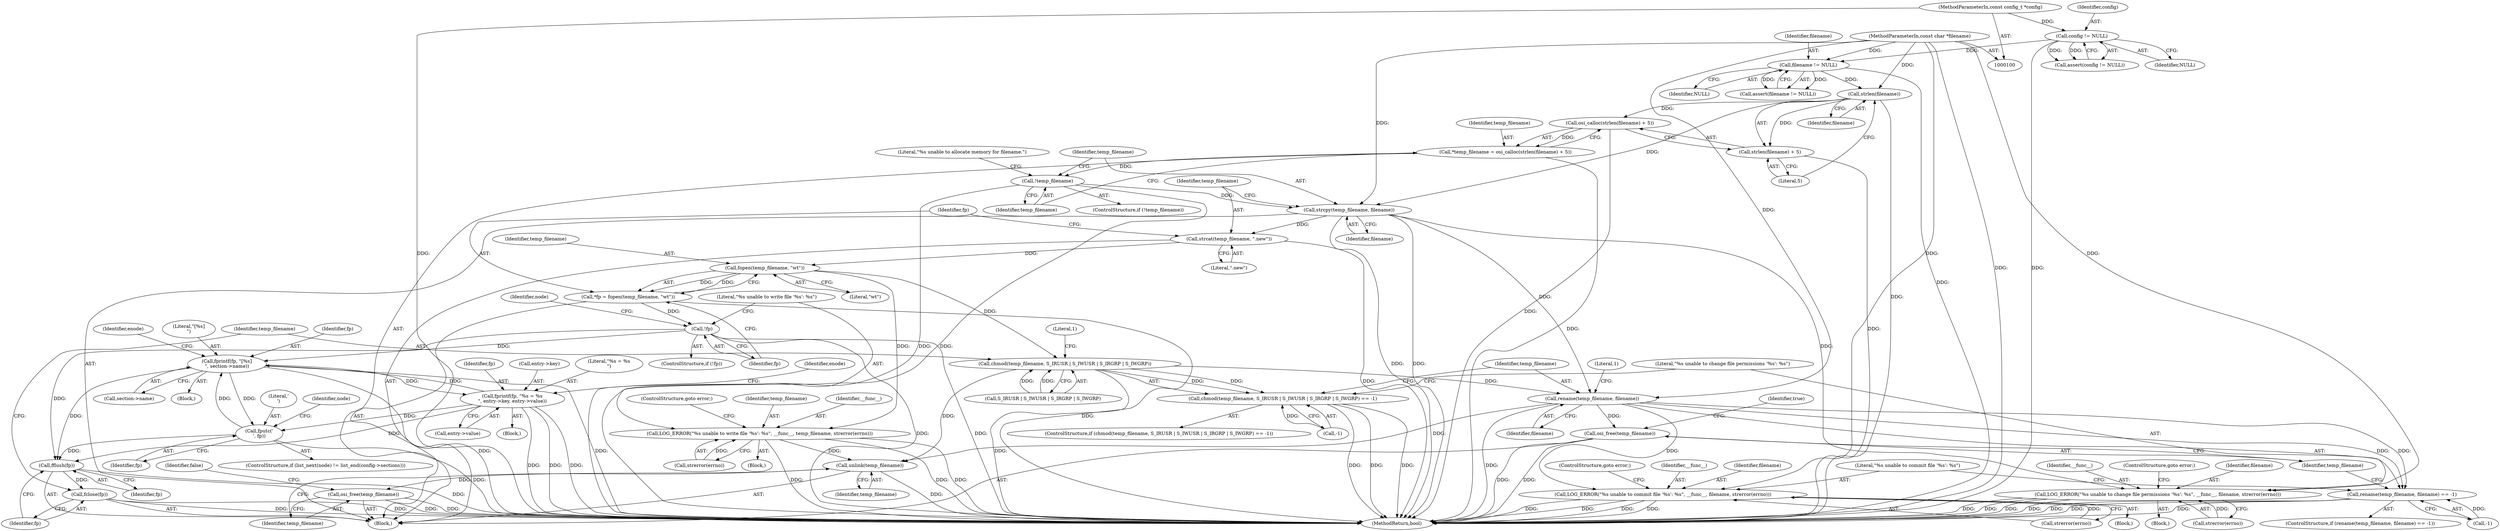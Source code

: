 digraph "0_Android_472271b153c5dc53c28beac55480a8d8434b2d5c_56@API" {
"1000122" [label="(Call,strlen(filename))"];
"1000109" [label="(Call,filename != NULL)"];
"1000102" [label="(MethodParameterIn,const char *filename)"];
"1000105" [label="(Call,config != NULL)"];
"1000101" [label="(MethodParameterIn,const config_t *config)"];
"1000120" [label="(Call,osi_calloc(strlen(filename) + 5))"];
"1000118" [label="(Call,*temp_filename = osi_calloc(strlen(filename) + 5))"];
"1000126" [label="(Call,!temp_filename)"];
"1000134" [label="(Call,strcpy(temp_filename, filename))"];
"1000137" [label="(Call,strcat(temp_filename, \".new\"))"];
"1000143" [label="(Call,fopen(temp_filename, \"wt\"))"];
"1000141" [label="(Call,*fp = fopen(temp_filename, \"wt\"))"];
"1000147" [label="(Call,!fp)"];
"1000183" [label="(Call,fprintf(fp, \"[%s]\n\", section->name))"];
"1000215" [label="(Call,fprintf(fp, \"%s = %s\n\", entry->key, entry->value))"];
"1000232" [label="(Call,fputc('\n', fp))"];
"1000235" [label="(Call,fflush(fp))"];
"1000237" [label="(Call,fclose(fp))"];
"1000150" [label="(Call,LOG_ERROR(\"%s unable to write file '%s': %s\", __func__, temp_filename, strerror(errno)))"];
"1000280" [label="(Call,unlink(temp_filename))"];
"1000282" [label="(Call,osi_free(temp_filename))"];
"1000241" [label="(Call,chmod(temp_filename, S_IRUSR | S_IWUSR | S_IRGRP | S_IWGRP))"];
"1000240" [label="(Call,chmod(temp_filename, S_IRUSR | S_IWUSR | S_IRGRP | S_IWGRP) == -1)"];
"1000262" [label="(Call,rename(temp_filename, filename))"];
"1000261" [label="(Call,rename(temp_filename, filename) == -1)"];
"1000268" [label="(Call,LOG_ERROR(\"%s unable to commit file '%s': %s\", __func__, filename, strerror(errno)))"];
"1000275" [label="(Call,osi_free(temp_filename))"];
"1000253" [label="(Call,LOG_ERROR(\"%s unable to change file permissions '%s': %s\", __func__, filename, strerror(errno)))"];
"1000121" [label="(Call,strlen(filename) + 5)"];
"1000120" [label="(Call,osi_calloc(strlen(filename) + 5))"];
"1000141" [label="(Call,*fp = fopen(temp_filename, \"wt\"))"];
"1000160" [label="(Identifier,node)"];
"1000156" [label="(ControlStructure,goto error;)"];
"1000184" [label="(Identifier,fp)"];
"1000233" [label="(Literal,'\n')"];
"1000152" [label="(Identifier,__func__)"];
"1000254" [label="(Literal,\"%s unable to change file permissions '%s': %s\")"];
"1000269" [label="(Literal,\"%s unable to commit file '%s': %s\")"];
"1000243" [label="(Call,S_IRUSR | S_IWUSR | S_IRGRP | S_IWGRP)"];
"1000218" [label="(Call,entry->key)"];
"1000139" [label="(Literal,\".new\")"];
"1000242" [label="(Identifier,temp_filename)"];
"1000272" [label="(Call,strerror(errno))"];
"1000262" [label="(Call,rename(temp_filename, filename))"];
"1000255" [label="(Identifier,__func__)"];
"1000186" [label="(Call,section->name)"];
"1000260" [label="(ControlStructure,if (rename(temp_filename, filename) == -1))"];
"1000221" [label="(Call,entry->value)"];
"1000267" [label="(Block,)"];
"1000106" [label="(Identifier,config)"];
"1000183" [label="(Call,fprintf(fp, \"[%s]\n\", section->name))"];
"1000138" [label="(Identifier,temp_filename)"];
"1000154" [label="(Call,strerror(errno))"];
"1000172" [label="(Identifier,node)"];
"1000215" [label="(Call,fprintf(fp, \"%s = %s\n\", entry->key, entry->value))"];
"1000103" [label="(Block,)"];
"1000281" [label="(Identifier,temp_filename)"];
"1000251" [label="(Literal,1)"];
"1000217" [label="(Literal,\"%s = %s\n\")"];
"1000274" [label="(ControlStructure,goto error;)"];
"1000204" [label="(Identifier,enode)"];
"1000137" [label="(Call,strcat(temp_filename, \".new\"))"];
"1000234" [label="(Identifier,fp)"];
"1000124" [label="(Literal,5)"];
"1000261" [label="(Call,rename(temp_filename, filename) == -1)"];
"1000147" [label="(Call,!fp)"];
"1000146" [label="(ControlStructure,if (!fp))"];
"1000268" [label="(Call,LOG_ERROR(\"%s unable to commit file '%s': %s\", __func__, filename, strerror(errno)))"];
"1000122" [label="(Call,strlen(filename))"];
"1000224" [label="(ControlStructure,if (list_next(node) != list_end(config->sections)))"];
"1000127" [label="(Identifier,temp_filename)"];
"1000241" [label="(Call,chmod(temp_filename, S_IRUSR | S_IWUSR | S_IRGRP | S_IWGRP))"];
"1000175" [label="(Block,)"];
"1000266" [label="(Literal,1)"];
"1000275" [label="(Call,osi_free(temp_filename))"];
"1000270" [label="(Identifier,__func__)"];
"1000143" [label="(Call,fopen(temp_filename, \"wt\"))"];
"1000286" [label="(MethodReturn,bool)"];
"1000134" [label="(Call,strcpy(temp_filename, filename))"];
"1000259" [label="(ControlStructure,goto error;)"];
"1000240" [label="(Call,chmod(temp_filename, S_IRUSR | S_IWUSR | S_IRGRP | S_IWGRP) == -1)"];
"1000236" [label="(Identifier,fp)"];
"1000280" [label="(Call,unlink(temp_filename))"];
"1000235" [label="(Call,fflush(fp))"];
"1000144" [label="(Identifier,temp_filename)"];
"1000150" [label="(Call,LOG_ERROR(\"%s unable to write file '%s': %s\", __func__, temp_filename, strerror(errno)))"];
"1000109" [label="(Call,filename != NULL)"];
"1000283" [label="(Identifier,temp_filename)"];
"1000265" [label="(Call,-1)"];
"1000252" [label="(Block,)"];
"1000151" [label="(Literal,\"%s unable to write file '%s': %s\")"];
"1000126" [label="(Call,!temp_filename)"];
"1000153" [label="(Identifier,temp_filename)"];
"1000192" [label="(Identifier,enode)"];
"1000105" [label="(Call,config != NULL)"];
"1000257" [label="(Call,strerror(errno))"];
"1000104" [label="(Call,assert(config != NULL))"];
"1000148" [label="(Identifier,fp)"];
"1000278" [label="(Identifier,true)"];
"1000123" [label="(Identifier,filename)"];
"1000256" [label="(Identifier,filename)"];
"1000271" [label="(Identifier,filename)"];
"1000111" [label="(Identifier,NULL)"];
"1000237" [label="(Call,fclose(fp))"];
"1000145" [label="(Literal,\"wt\")"];
"1000142" [label="(Identifier,fp)"];
"1000135" [label="(Identifier,temp_filename)"];
"1000285" [label="(Identifier,false)"];
"1000207" [label="(Block,)"];
"1000185" [label="(Literal,\"[%s]\n\")"];
"1000130" [label="(Literal,\"%s unable to allocate memory for filename.\")"];
"1000238" [label="(Identifier,fp)"];
"1000250" [label="(Call,-1)"];
"1000149" [label="(Block,)"];
"1000102" [label="(MethodParameterIn,const char *filename)"];
"1000121" [label="(Call,strlen(filename) + 5)"];
"1000253" [label="(Call,LOG_ERROR(\"%s unable to change file permissions '%s': %s\", __func__, filename, strerror(errno)))"];
"1000101" [label="(MethodParameterIn,const config_t *config)"];
"1000276" [label="(Identifier,temp_filename)"];
"1000232" [label="(Call,fputc('\n', fp))"];
"1000118" [label="(Call,*temp_filename = osi_calloc(strlen(filename) + 5))"];
"1000119" [label="(Identifier,temp_filename)"];
"1000282" [label="(Call,osi_free(temp_filename))"];
"1000216" [label="(Identifier,fp)"];
"1000125" [label="(ControlStructure,if (!temp_filename))"];
"1000107" [label="(Identifier,NULL)"];
"1000264" [label="(Identifier,filename)"];
"1000136" [label="(Identifier,filename)"];
"1000263" [label="(Identifier,temp_filename)"];
"1000108" [label="(Call,assert(filename != NULL))"];
"1000239" [label="(ControlStructure,if (chmod(temp_filename, S_IRUSR | S_IWUSR | S_IRGRP | S_IWGRP) == -1))"];
"1000110" [label="(Identifier,filename)"];
"1000122" -> "1000121"  [label="AST: "];
"1000122" -> "1000123"  [label="CFG: "];
"1000123" -> "1000122"  [label="AST: "];
"1000124" -> "1000122"  [label="CFG: "];
"1000122" -> "1000286"  [label="DDG: "];
"1000122" -> "1000120"  [label="DDG: "];
"1000122" -> "1000121"  [label="DDG: "];
"1000109" -> "1000122"  [label="DDG: "];
"1000102" -> "1000122"  [label="DDG: "];
"1000122" -> "1000134"  [label="DDG: "];
"1000109" -> "1000108"  [label="AST: "];
"1000109" -> "1000111"  [label="CFG: "];
"1000110" -> "1000109"  [label="AST: "];
"1000111" -> "1000109"  [label="AST: "];
"1000108" -> "1000109"  [label="CFG: "];
"1000109" -> "1000286"  [label="DDG: "];
"1000109" -> "1000108"  [label="DDG: "];
"1000109" -> "1000108"  [label="DDG: "];
"1000102" -> "1000109"  [label="DDG: "];
"1000105" -> "1000109"  [label="DDG: "];
"1000102" -> "1000100"  [label="AST: "];
"1000102" -> "1000286"  [label="DDG: "];
"1000102" -> "1000134"  [label="DDG: "];
"1000102" -> "1000253"  [label="DDG: "];
"1000102" -> "1000262"  [label="DDG: "];
"1000102" -> "1000268"  [label="DDG: "];
"1000105" -> "1000104"  [label="AST: "];
"1000105" -> "1000107"  [label="CFG: "];
"1000106" -> "1000105"  [label="AST: "];
"1000107" -> "1000105"  [label="AST: "];
"1000104" -> "1000105"  [label="CFG: "];
"1000105" -> "1000286"  [label="DDG: "];
"1000105" -> "1000104"  [label="DDG: "];
"1000105" -> "1000104"  [label="DDG: "];
"1000101" -> "1000105"  [label="DDG: "];
"1000101" -> "1000100"  [label="AST: "];
"1000101" -> "1000286"  [label="DDG: "];
"1000120" -> "1000118"  [label="AST: "];
"1000120" -> "1000121"  [label="CFG: "];
"1000121" -> "1000120"  [label="AST: "];
"1000118" -> "1000120"  [label="CFG: "];
"1000120" -> "1000286"  [label="DDG: "];
"1000120" -> "1000118"  [label="DDG: "];
"1000118" -> "1000103"  [label="AST: "];
"1000119" -> "1000118"  [label="AST: "];
"1000127" -> "1000118"  [label="CFG: "];
"1000118" -> "1000286"  [label="DDG: "];
"1000118" -> "1000126"  [label="DDG: "];
"1000126" -> "1000125"  [label="AST: "];
"1000126" -> "1000127"  [label="CFG: "];
"1000127" -> "1000126"  [label="AST: "];
"1000130" -> "1000126"  [label="CFG: "];
"1000135" -> "1000126"  [label="CFG: "];
"1000126" -> "1000286"  [label="DDG: "];
"1000126" -> "1000286"  [label="DDG: "];
"1000126" -> "1000134"  [label="DDG: "];
"1000134" -> "1000103"  [label="AST: "];
"1000134" -> "1000136"  [label="CFG: "];
"1000135" -> "1000134"  [label="AST: "];
"1000136" -> "1000134"  [label="AST: "];
"1000138" -> "1000134"  [label="CFG: "];
"1000134" -> "1000286"  [label="DDG: "];
"1000134" -> "1000286"  [label="DDG: "];
"1000134" -> "1000137"  [label="DDG: "];
"1000134" -> "1000253"  [label="DDG: "];
"1000134" -> "1000262"  [label="DDG: "];
"1000137" -> "1000103"  [label="AST: "];
"1000137" -> "1000139"  [label="CFG: "];
"1000138" -> "1000137"  [label="AST: "];
"1000139" -> "1000137"  [label="AST: "];
"1000142" -> "1000137"  [label="CFG: "];
"1000137" -> "1000286"  [label="DDG: "];
"1000137" -> "1000143"  [label="DDG: "];
"1000143" -> "1000141"  [label="AST: "];
"1000143" -> "1000145"  [label="CFG: "];
"1000144" -> "1000143"  [label="AST: "];
"1000145" -> "1000143"  [label="AST: "];
"1000141" -> "1000143"  [label="CFG: "];
"1000143" -> "1000141"  [label="DDG: "];
"1000143" -> "1000141"  [label="DDG: "];
"1000143" -> "1000150"  [label="DDG: "];
"1000143" -> "1000241"  [label="DDG: "];
"1000141" -> "1000103"  [label="AST: "];
"1000142" -> "1000141"  [label="AST: "];
"1000148" -> "1000141"  [label="CFG: "];
"1000141" -> "1000286"  [label="DDG: "];
"1000141" -> "1000147"  [label="DDG: "];
"1000147" -> "1000146"  [label="AST: "];
"1000147" -> "1000148"  [label="CFG: "];
"1000148" -> "1000147"  [label="AST: "];
"1000151" -> "1000147"  [label="CFG: "];
"1000160" -> "1000147"  [label="CFG: "];
"1000147" -> "1000286"  [label="DDG: "];
"1000147" -> "1000286"  [label="DDG: "];
"1000147" -> "1000183"  [label="DDG: "];
"1000147" -> "1000235"  [label="DDG: "];
"1000183" -> "1000175"  [label="AST: "];
"1000183" -> "1000186"  [label="CFG: "];
"1000184" -> "1000183"  [label="AST: "];
"1000185" -> "1000183"  [label="AST: "];
"1000186" -> "1000183"  [label="AST: "];
"1000192" -> "1000183"  [label="CFG: "];
"1000183" -> "1000286"  [label="DDG: "];
"1000183" -> "1000286"  [label="DDG: "];
"1000215" -> "1000183"  [label="DDG: "];
"1000232" -> "1000183"  [label="DDG: "];
"1000183" -> "1000215"  [label="DDG: "];
"1000183" -> "1000232"  [label="DDG: "];
"1000183" -> "1000235"  [label="DDG: "];
"1000215" -> "1000207"  [label="AST: "];
"1000215" -> "1000221"  [label="CFG: "];
"1000216" -> "1000215"  [label="AST: "];
"1000217" -> "1000215"  [label="AST: "];
"1000218" -> "1000215"  [label="AST: "];
"1000221" -> "1000215"  [label="AST: "];
"1000204" -> "1000215"  [label="CFG: "];
"1000215" -> "1000286"  [label="DDG: "];
"1000215" -> "1000286"  [label="DDG: "];
"1000215" -> "1000286"  [label="DDG: "];
"1000215" -> "1000232"  [label="DDG: "];
"1000215" -> "1000235"  [label="DDG: "];
"1000232" -> "1000224"  [label="AST: "];
"1000232" -> "1000234"  [label="CFG: "];
"1000233" -> "1000232"  [label="AST: "];
"1000234" -> "1000232"  [label="AST: "];
"1000172" -> "1000232"  [label="CFG: "];
"1000232" -> "1000286"  [label="DDG: "];
"1000232" -> "1000235"  [label="DDG: "];
"1000235" -> "1000103"  [label="AST: "];
"1000235" -> "1000236"  [label="CFG: "];
"1000236" -> "1000235"  [label="AST: "];
"1000238" -> "1000235"  [label="CFG: "];
"1000235" -> "1000286"  [label="DDG: "];
"1000235" -> "1000237"  [label="DDG: "];
"1000237" -> "1000103"  [label="AST: "];
"1000237" -> "1000238"  [label="CFG: "];
"1000238" -> "1000237"  [label="AST: "];
"1000242" -> "1000237"  [label="CFG: "];
"1000237" -> "1000286"  [label="DDG: "];
"1000237" -> "1000286"  [label="DDG: "];
"1000150" -> "1000149"  [label="AST: "];
"1000150" -> "1000154"  [label="CFG: "];
"1000151" -> "1000150"  [label="AST: "];
"1000152" -> "1000150"  [label="AST: "];
"1000153" -> "1000150"  [label="AST: "];
"1000154" -> "1000150"  [label="AST: "];
"1000156" -> "1000150"  [label="CFG: "];
"1000150" -> "1000286"  [label="DDG: "];
"1000150" -> "1000286"  [label="DDG: "];
"1000150" -> "1000286"  [label="DDG: "];
"1000154" -> "1000150"  [label="DDG: "];
"1000150" -> "1000280"  [label="DDG: "];
"1000280" -> "1000103"  [label="AST: "];
"1000280" -> "1000281"  [label="CFG: "];
"1000281" -> "1000280"  [label="AST: "];
"1000283" -> "1000280"  [label="CFG: "];
"1000280" -> "1000286"  [label="DDG: "];
"1000262" -> "1000280"  [label="DDG: "];
"1000241" -> "1000280"  [label="DDG: "];
"1000280" -> "1000282"  [label="DDG: "];
"1000282" -> "1000103"  [label="AST: "];
"1000282" -> "1000283"  [label="CFG: "];
"1000283" -> "1000282"  [label="AST: "];
"1000285" -> "1000282"  [label="CFG: "];
"1000282" -> "1000286"  [label="DDG: "];
"1000282" -> "1000286"  [label="DDG: "];
"1000241" -> "1000240"  [label="AST: "];
"1000241" -> "1000243"  [label="CFG: "];
"1000242" -> "1000241"  [label="AST: "];
"1000243" -> "1000241"  [label="AST: "];
"1000251" -> "1000241"  [label="CFG: "];
"1000241" -> "1000286"  [label="DDG: "];
"1000241" -> "1000240"  [label="DDG: "];
"1000241" -> "1000240"  [label="DDG: "];
"1000243" -> "1000241"  [label="DDG: "];
"1000243" -> "1000241"  [label="DDG: "];
"1000241" -> "1000262"  [label="DDG: "];
"1000240" -> "1000239"  [label="AST: "];
"1000240" -> "1000250"  [label="CFG: "];
"1000250" -> "1000240"  [label="AST: "];
"1000254" -> "1000240"  [label="CFG: "];
"1000263" -> "1000240"  [label="CFG: "];
"1000240" -> "1000286"  [label="DDG: "];
"1000240" -> "1000286"  [label="DDG: "];
"1000240" -> "1000286"  [label="DDG: "];
"1000250" -> "1000240"  [label="DDG: "];
"1000262" -> "1000261"  [label="AST: "];
"1000262" -> "1000264"  [label="CFG: "];
"1000263" -> "1000262"  [label="AST: "];
"1000264" -> "1000262"  [label="AST: "];
"1000266" -> "1000262"  [label="CFG: "];
"1000262" -> "1000286"  [label="DDG: "];
"1000262" -> "1000261"  [label="DDG: "];
"1000262" -> "1000261"  [label="DDG: "];
"1000262" -> "1000268"  [label="DDG: "];
"1000262" -> "1000275"  [label="DDG: "];
"1000261" -> "1000260"  [label="AST: "];
"1000261" -> "1000265"  [label="CFG: "];
"1000265" -> "1000261"  [label="AST: "];
"1000269" -> "1000261"  [label="CFG: "];
"1000276" -> "1000261"  [label="CFG: "];
"1000261" -> "1000286"  [label="DDG: "];
"1000261" -> "1000286"  [label="DDG: "];
"1000261" -> "1000286"  [label="DDG: "];
"1000265" -> "1000261"  [label="DDG: "];
"1000268" -> "1000267"  [label="AST: "];
"1000268" -> "1000272"  [label="CFG: "];
"1000269" -> "1000268"  [label="AST: "];
"1000270" -> "1000268"  [label="AST: "];
"1000271" -> "1000268"  [label="AST: "];
"1000272" -> "1000268"  [label="AST: "];
"1000274" -> "1000268"  [label="CFG: "];
"1000268" -> "1000286"  [label="DDG: "];
"1000268" -> "1000286"  [label="DDG: "];
"1000268" -> "1000286"  [label="DDG: "];
"1000268" -> "1000286"  [label="DDG: "];
"1000272" -> "1000268"  [label="DDG: "];
"1000275" -> "1000103"  [label="AST: "];
"1000275" -> "1000276"  [label="CFG: "];
"1000276" -> "1000275"  [label="AST: "];
"1000278" -> "1000275"  [label="CFG: "];
"1000275" -> "1000286"  [label="DDG: "];
"1000275" -> "1000286"  [label="DDG: "];
"1000253" -> "1000252"  [label="AST: "];
"1000253" -> "1000257"  [label="CFG: "];
"1000254" -> "1000253"  [label="AST: "];
"1000255" -> "1000253"  [label="AST: "];
"1000256" -> "1000253"  [label="AST: "];
"1000257" -> "1000253"  [label="AST: "];
"1000259" -> "1000253"  [label="CFG: "];
"1000253" -> "1000286"  [label="DDG: "];
"1000253" -> "1000286"  [label="DDG: "];
"1000253" -> "1000286"  [label="DDG: "];
"1000253" -> "1000286"  [label="DDG: "];
"1000257" -> "1000253"  [label="DDG: "];
"1000121" -> "1000124"  [label="CFG: "];
"1000124" -> "1000121"  [label="AST: "];
"1000121" -> "1000286"  [label="DDG: "];
}
